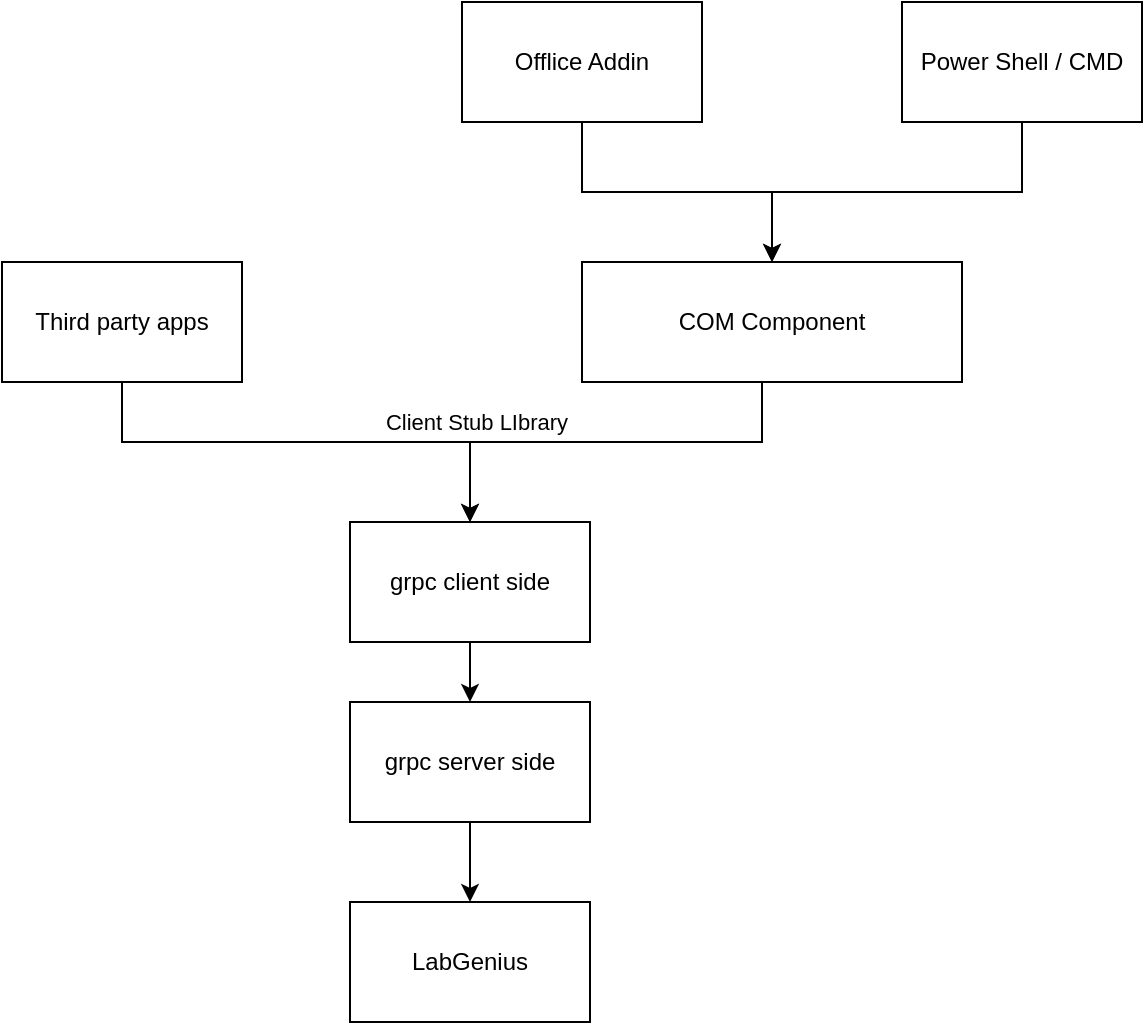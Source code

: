 <mxfile version="14.5.1" type="github">
  <diagram id="gMokUn0HMAh3KGfOjLti" name="Page-1">
    <mxGraphModel dx="942" dy="583" grid="1" gridSize="10" guides="1" tooltips="1" connect="1" arrows="1" fold="1" page="1" pageScale="1" pageWidth="827" pageHeight="1169" math="0" shadow="0">
      <root>
        <mxCell id="0" />
        <mxCell id="1" parent="0" />
        <mxCell id="E5PZc0p95IaZfSaytJfl-1" value="&lt;div&gt;LabGenius&lt;/div&gt;" style="rounded=0;whiteSpace=wrap;html=1;" vertex="1" parent="1">
          <mxGeometry x="364" y="510" width="120" height="60" as="geometry" />
        </mxCell>
        <mxCell id="E5PZc0p95IaZfSaytJfl-10" value="" style="edgeStyle=orthogonalEdgeStyle;rounded=0;orthogonalLoop=1;jettySize=auto;html=1;" edge="1" parent="1" source="E5PZc0p95IaZfSaytJfl-2" target="E5PZc0p95IaZfSaytJfl-1">
          <mxGeometry relative="1" as="geometry" />
        </mxCell>
        <mxCell id="E5PZc0p95IaZfSaytJfl-2" value="grpc server side" style="rounded=0;whiteSpace=wrap;html=1;" vertex="1" parent="1">
          <mxGeometry x="364" y="410" width="120" height="60" as="geometry" />
        </mxCell>
        <mxCell id="E5PZc0p95IaZfSaytJfl-9" value="" style="edgeStyle=orthogonalEdgeStyle;rounded=0;orthogonalLoop=1;jettySize=auto;html=1;" edge="1" parent="1" source="E5PZc0p95IaZfSaytJfl-3" target="E5PZc0p95IaZfSaytJfl-2">
          <mxGeometry relative="1" as="geometry" />
        </mxCell>
        <mxCell id="E5PZc0p95IaZfSaytJfl-3" value="grpc client side" style="rounded=0;whiteSpace=wrap;html=1;" vertex="1" parent="1">
          <mxGeometry x="364" y="320" width="120" height="60" as="geometry" />
        </mxCell>
        <mxCell id="E5PZc0p95IaZfSaytJfl-5" style="edgeStyle=orthogonalEdgeStyle;rounded=0;orthogonalLoop=1;jettySize=auto;html=1;" edge="1" parent="1" source="E5PZc0p95IaZfSaytJfl-4" target="E5PZc0p95IaZfSaytJfl-3">
          <mxGeometry relative="1" as="geometry">
            <Array as="points">
              <mxPoint x="250" y="280" />
              <mxPoint x="424" y="280" />
            </Array>
          </mxGeometry>
        </mxCell>
        <mxCell id="E5PZc0p95IaZfSaytJfl-6" value="Client Stub LIbrary" style="edgeLabel;html=1;align=center;verticalAlign=middle;resizable=0;points=[];" vertex="1" connectable="0" parent="E5PZc0p95IaZfSaytJfl-5">
          <mxGeometry x="0.344" y="1" relative="1" as="geometry">
            <mxPoint x="43" y="-9" as="offset" />
          </mxGeometry>
        </mxCell>
        <mxCell id="E5PZc0p95IaZfSaytJfl-4" value="Third party apps" style="rounded=0;whiteSpace=wrap;html=1;" vertex="1" parent="1">
          <mxGeometry x="190" y="190" width="120" height="60" as="geometry" />
        </mxCell>
        <mxCell id="E5PZc0p95IaZfSaytJfl-8" style="edgeStyle=orthogonalEdgeStyle;rounded=0;orthogonalLoop=1;jettySize=auto;html=1;entryX=0.5;entryY=0;entryDx=0;entryDy=0;" edge="1" parent="1" source="E5PZc0p95IaZfSaytJfl-7" target="E5PZc0p95IaZfSaytJfl-3">
          <mxGeometry relative="1" as="geometry">
            <Array as="points">
              <mxPoint x="570" y="280" />
              <mxPoint x="424" y="280" />
            </Array>
          </mxGeometry>
        </mxCell>
        <mxCell id="E5PZc0p95IaZfSaytJfl-7" value="&lt;div&gt;COM Component&lt;/div&gt;" style="rounded=0;whiteSpace=wrap;html=1;" vertex="1" parent="1">
          <mxGeometry x="480" y="190" width="190" height="60" as="geometry" />
        </mxCell>
        <mxCell id="E5PZc0p95IaZfSaytJfl-12" style="edgeStyle=orthogonalEdgeStyle;rounded=0;orthogonalLoop=1;jettySize=auto;html=1;entryX=0.5;entryY=0;entryDx=0;entryDy=0;" edge="1" parent="1" source="E5PZc0p95IaZfSaytJfl-11" target="E5PZc0p95IaZfSaytJfl-7">
          <mxGeometry relative="1" as="geometry" />
        </mxCell>
        <mxCell id="E5PZc0p95IaZfSaytJfl-11" value="Offlice Addin" style="rounded=0;whiteSpace=wrap;html=1;" vertex="1" parent="1">
          <mxGeometry x="420" y="60" width="120" height="60" as="geometry" />
        </mxCell>
        <mxCell id="E5PZc0p95IaZfSaytJfl-14" style="edgeStyle=orthogonalEdgeStyle;rounded=0;orthogonalLoop=1;jettySize=auto;html=1;entryX=0.5;entryY=0;entryDx=0;entryDy=0;" edge="1" parent="1" source="E5PZc0p95IaZfSaytJfl-13" target="E5PZc0p95IaZfSaytJfl-7">
          <mxGeometry relative="1" as="geometry" />
        </mxCell>
        <mxCell id="E5PZc0p95IaZfSaytJfl-13" value="&lt;div&gt;Power Shell / CMD&lt;br&gt;&lt;/div&gt;" style="rounded=0;whiteSpace=wrap;html=1;" vertex="1" parent="1">
          <mxGeometry x="640" y="60" width="120" height="60" as="geometry" />
        </mxCell>
      </root>
    </mxGraphModel>
  </diagram>
</mxfile>
